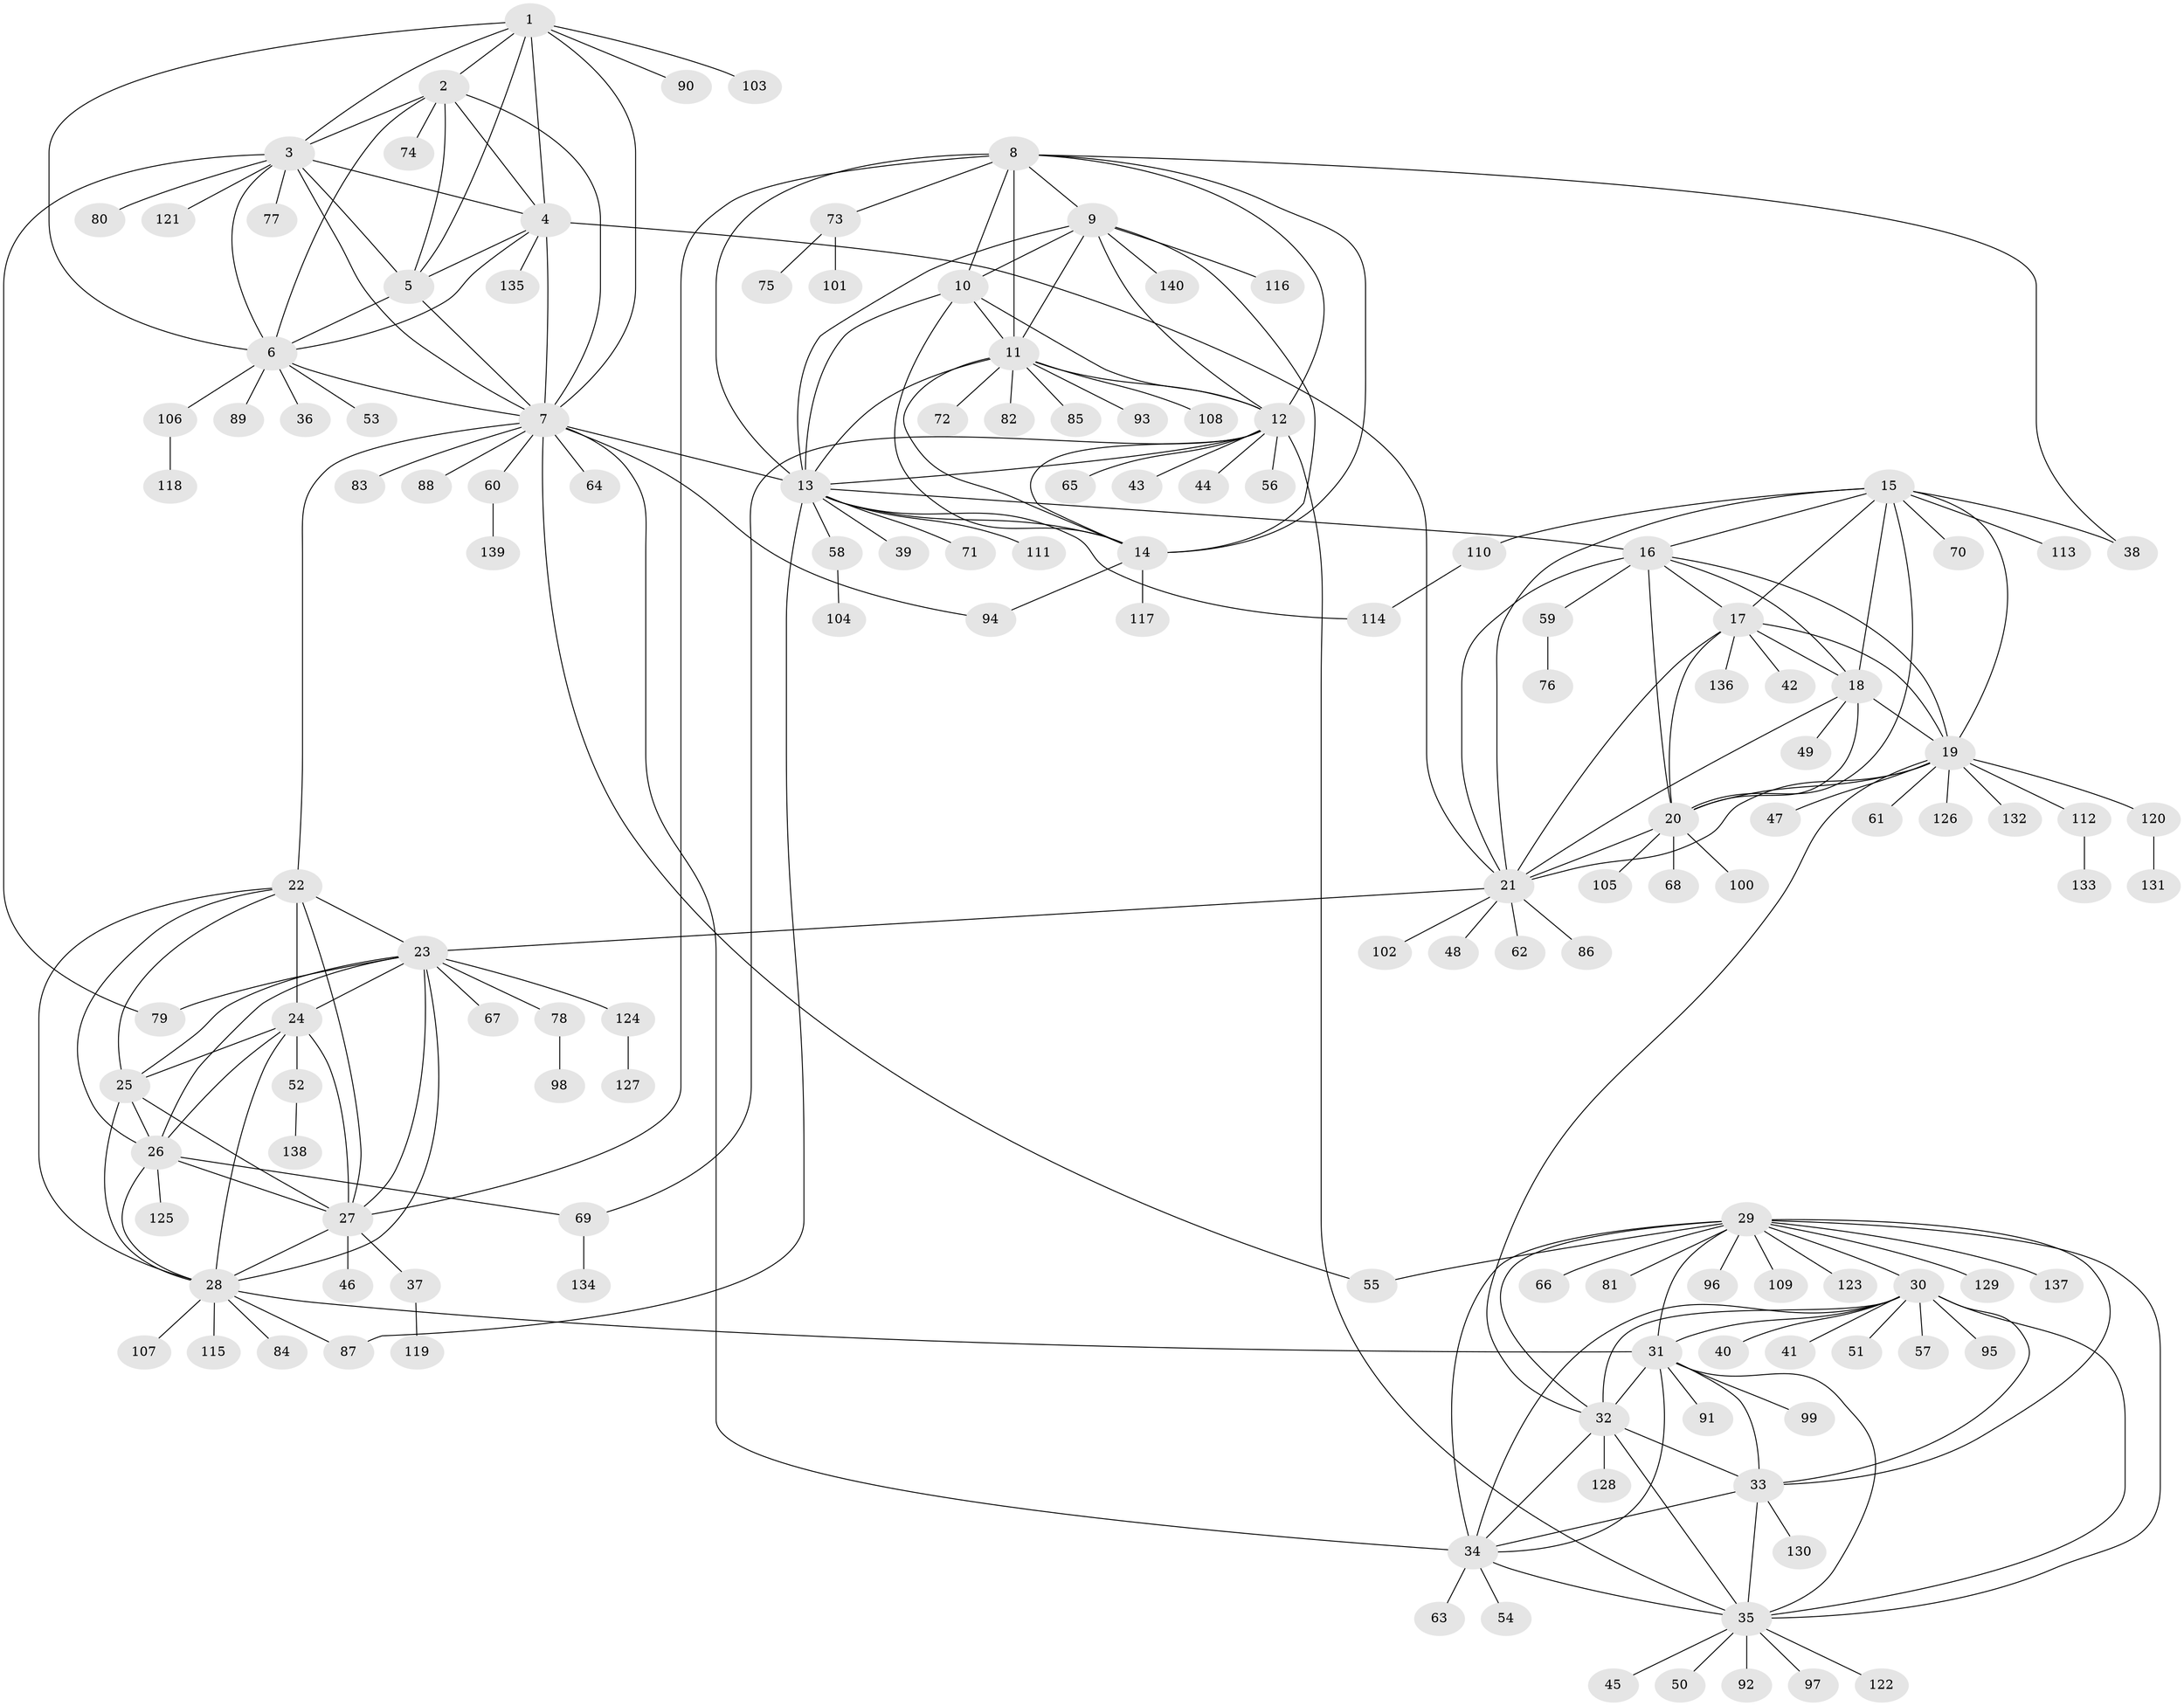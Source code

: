 // coarse degree distribution, {6: 0.046296296296296294, 5: 0.027777777777777776, 8: 0.037037037037037035, 14: 0.018518518518518517, 10: 0.027777777777777776, 9: 0.037037037037037035, 12: 0.018518518518518517, 7: 0.018518518518518517, 4: 0.009259259259259259, 11: 0.009259259259259259, 1: 0.6481481481481481, 2: 0.10185185185185185}
// Generated by graph-tools (version 1.1) at 2025/42/03/06/25 10:42:14]
// undirected, 140 vertices, 227 edges
graph export_dot {
graph [start="1"]
  node [color=gray90,style=filled];
  1;
  2;
  3;
  4;
  5;
  6;
  7;
  8;
  9;
  10;
  11;
  12;
  13;
  14;
  15;
  16;
  17;
  18;
  19;
  20;
  21;
  22;
  23;
  24;
  25;
  26;
  27;
  28;
  29;
  30;
  31;
  32;
  33;
  34;
  35;
  36;
  37;
  38;
  39;
  40;
  41;
  42;
  43;
  44;
  45;
  46;
  47;
  48;
  49;
  50;
  51;
  52;
  53;
  54;
  55;
  56;
  57;
  58;
  59;
  60;
  61;
  62;
  63;
  64;
  65;
  66;
  67;
  68;
  69;
  70;
  71;
  72;
  73;
  74;
  75;
  76;
  77;
  78;
  79;
  80;
  81;
  82;
  83;
  84;
  85;
  86;
  87;
  88;
  89;
  90;
  91;
  92;
  93;
  94;
  95;
  96;
  97;
  98;
  99;
  100;
  101;
  102;
  103;
  104;
  105;
  106;
  107;
  108;
  109;
  110;
  111;
  112;
  113;
  114;
  115;
  116;
  117;
  118;
  119;
  120;
  121;
  122;
  123;
  124;
  125;
  126;
  127;
  128;
  129;
  130;
  131;
  132;
  133;
  134;
  135;
  136;
  137;
  138;
  139;
  140;
  1 -- 2;
  1 -- 3;
  1 -- 4;
  1 -- 5;
  1 -- 6;
  1 -- 7;
  1 -- 90;
  1 -- 103;
  2 -- 3;
  2 -- 4;
  2 -- 5;
  2 -- 6;
  2 -- 7;
  2 -- 74;
  3 -- 4;
  3 -- 5;
  3 -- 6;
  3 -- 7;
  3 -- 77;
  3 -- 79;
  3 -- 80;
  3 -- 121;
  4 -- 5;
  4 -- 6;
  4 -- 7;
  4 -- 21;
  4 -- 135;
  5 -- 6;
  5 -- 7;
  6 -- 7;
  6 -- 36;
  6 -- 53;
  6 -- 89;
  6 -- 106;
  7 -- 13;
  7 -- 22;
  7 -- 34;
  7 -- 55;
  7 -- 60;
  7 -- 64;
  7 -- 83;
  7 -- 88;
  7 -- 94;
  8 -- 9;
  8 -- 10;
  8 -- 11;
  8 -- 12;
  8 -- 13;
  8 -- 14;
  8 -- 27;
  8 -- 38;
  8 -- 73;
  9 -- 10;
  9 -- 11;
  9 -- 12;
  9 -- 13;
  9 -- 14;
  9 -- 116;
  9 -- 140;
  10 -- 11;
  10 -- 12;
  10 -- 13;
  10 -- 14;
  11 -- 12;
  11 -- 13;
  11 -- 14;
  11 -- 72;
  11 -- 82;
  11 -- 85;
  11 -- 93;
  11 -- 108;
  12 -- 13;
  12 -- 14;
  12 -- 35;
  12 -- 43;
  12 -- 44;
  12 -- 56;
  12 -- 65;
  12 -- 69;
  13 -- 14;
  13 -- 16;
  13 -- 39;
  13 -- 58;
  13 -- 71;
  13 -- 87;
  13 -- 111;
  13 -- 114;
  14 -- 94;
  14 -- 117;
  15 -- 16;
  15 -- 17;
  15 -- 18;
  15 -- 19;
  15 -- 20;
  15 -- 21;
  15 -- 38;
  15 -- 70;
  15 -- 110;
  15 -- 113;
  16 -- 17;
  16 -- 18;
  16 -- 19;
  16 -- 20;
  16 -- 21;
  16 -- 59;
  17 -- 18;
  17 -- 19;
  17 -- 20;
  17 -- 21;
  17 -- 42;
  17 -- 136;
  18 -- 19;
  18 -- 20;
  18 -- 21;
  18 -- 49;
  19 -- 20;
  19 -- 21;
  19 -- 32;
  19 -- 47;
  19 -- 61;
  19 -- 112;
  19 -- 120;
  19 -- 126;
  19 -- 132;
  20 -- 21;
  20 -- 68;
  20 -- 100;
  20 -- 105;
  21 -- 23;
  21 -- 48;
  21 -- 62;
  21 -- 86;
  21 -- 102;
  22 -- 23;
  22 -- 24;
  22 -- 25;
  22 -- 26;
  22 -- 27;
  22 -- 28;
  23 -- 24;
  23 -- 25;
  23 -- 26;
  23 -- 27;
  23 -- 28;
  23 -- 67;
  23 -- 78;
  23 -- 79;
  23 -- 124;
  24 -- 25;
  24 -- 26;
  24 -- 27;
  24 -- 28;
  24 -- 52;
  25 -- 26;
  25 -- 27;
  25 -- 28;
  26 -- 27;
  26 -- 28;
  26 -- 69;
  26 -- 125;
  27 -- 28;
  27 -- 37;
  27 -- 46;
  28 -- 31;
  28 -- 84;
  28 -- 87;
  28 -- 107;
  28 -- 115;
  29 -- 30;
  29 -- 31;
  29 -- 32;
  29 -- 33;
  29 -- 34;
  29 -- 35;
  29 -- 55;
  29 -- 66;
  29 -- 81;
  29 -- 96;
  29 -- 109;
  29 -- 123;
  29 -- 129;
  29 -- 137;
  30 -- 31;
  30 -- 32;
  30 -- 33;
  30 -- 34;
  30 -- 35;
  30 -- 40;
  30 -- 41;
  30 -- 51;
  30 -- 57;
  30 -- 95;
  31 -- 32;
  31 -- 33;
  31 -- 34;
  31 -- 35;
  31 -- 91;
  31 -- 99;
  32 -- 33;
  32 -- 34;
  32 -- 35;
  32 -- 128;
  33 -- 34;
  33 -- 35;
  33 -- 130;
  34 -- 35;
  34 -- 54;
  34 -- 63;
  35 -- 45;
  35 -- 50;
  35 -- 92;
  35 -- 97;
  35 -- 122;
  37 -- 119;
  52 -- 138;
  58 -- 104;
  59 -- 76;
  60 -- 139;
  69 -- 134;
  73 -- 75;
  73 -- 101;
  78 -- 98;
  106 -- 118;
  110 -- 114;
  112 -- 133;
  120 -- 131;
  124 -- 127;
}
